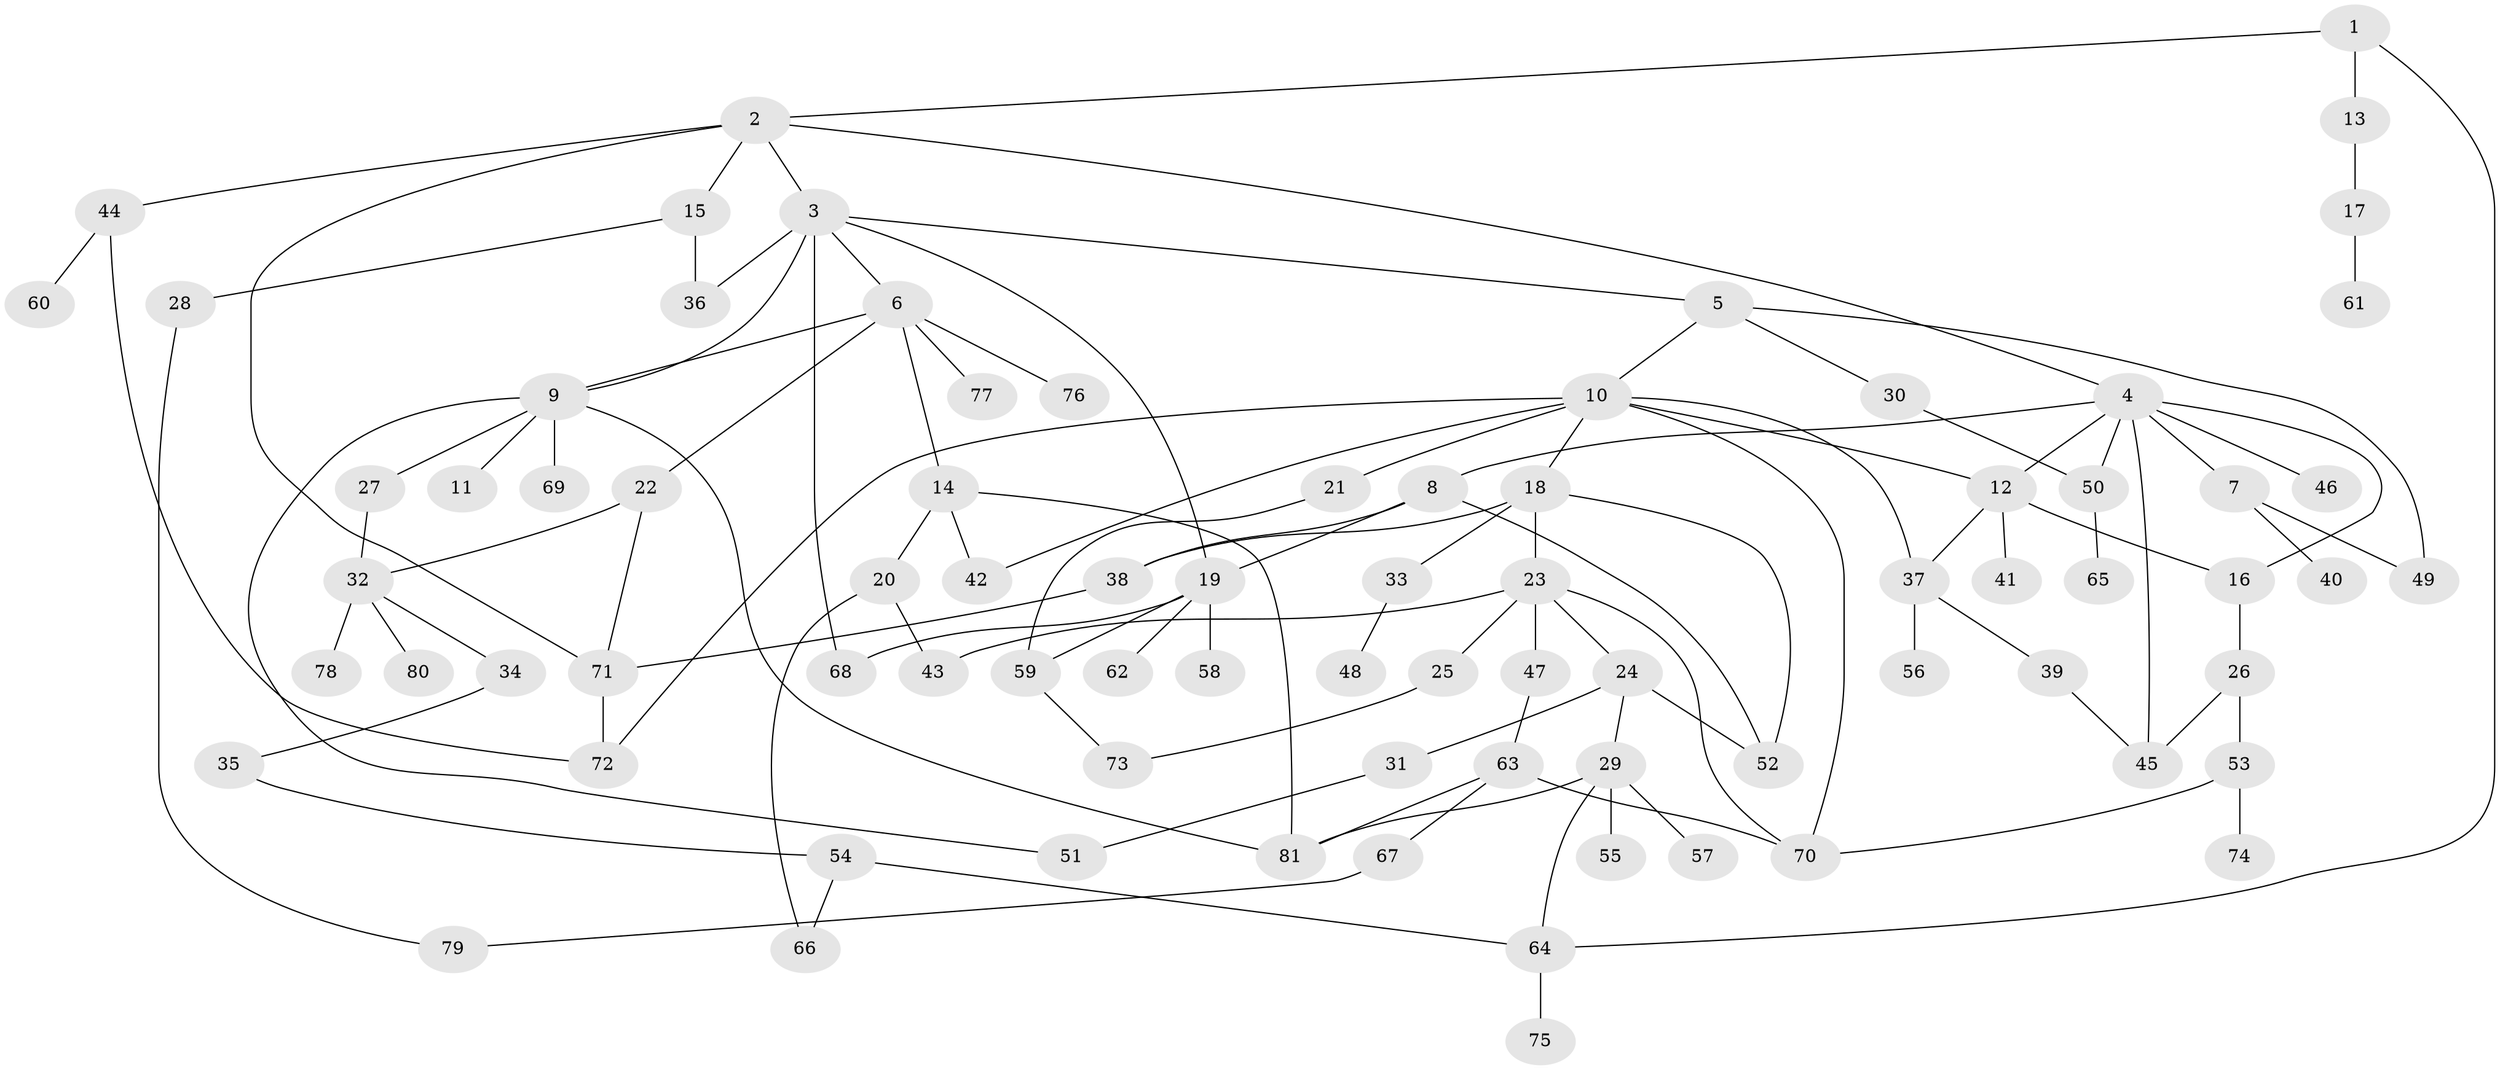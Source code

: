 // Generated by graph-tools (version 1.1) at 2025/34/03/09/25 02:34:03]
// undirected, 81 vertices, 114 edges
graph export_dot {
graph [start="1"]
  node [color=gray90,style=filled];
  1;
  2;
  3;
  4;
  5;
  6;
  7;
  8;
  9;
  10;
  11;
  12;
  13;
  14;
  15;
  16;
  17;
  18;
  19;
  20;
  21;
  22;
  23;
  24;
  25;
  26;
  27;
  28;
  29;
  30;
  31;
  32;
  33;
  34;
  35;
  36;
  37;
  38;
  39;
  40;
  41;
  42;
  43;
  44;
  45;
  46;
  47;
  48;
  49;
  50;
  51;
  52;
  53;
  54;
  55;
  56;
  57;
  58;
  59;
  60;
  61;
  62;
  63;
  64;
  65;
  66;
  67;
  68;
  69;
  70;
  71;
  72;
  73;
  74;
  75;
  76;
  77;
  78;
  79;
  80;
  81;
  1 -- 2;
  1 -- 13;
  1 -- 64;
  2 -- 3;
  2 -- 4;
  2 -- 15;
  2 -- 44;
  2 -- 71;
  3 -- 5;
  3 -- 6;
  3 -- 19;
  3 -- 36;
  3 -- 68;
  3 -- 9;
  4 -- 7;
  4 -- 8;
  4 -- 12;
  4 -- 46;
  4 -- 16;
  4 -- 45;
  4 -- 50;
  5 -- 10;
  5 -- 30;
  5 -- 49;
  6 -- 9;
  6 -- 14;
  6 -- 22;
  6 -- 76;
  6 -- 77;
  7 -- 40;
  7 -- 49;
  8 -- 38;
  8 -- 52;
  8 -- 19;
  9 -- 11;
  9 -- 27;
  9 -- 51;
  9 -- 69;
  9 -- 81;
  10 -- 18;
  10 -- 21;
  10 -- 37;
  10 -- 42;
  10 -- 12;
  10 -- 70;
  10 -- 72;
  12 -- 16;
  12 -- 41;
  12 -- 37;
  13 -- 17;
  14 -- 20;
  14 -- 81;
  14 -- 42;
  15 -- 28;
  15 -- 36;
  16 -- 26;
  17 -- 61;
  18 -- 23;
  18 -- 33;
  18 -- 52;
  18 -- 38;
  19 -- 58;
  19 -- 59;
  19 -- 62;
  19 -- 68;
  20 -- 43;
  20 -- 66;
  21 -- 59;
  22 -- 32;
  22 -- 71;
  23 -- 24;
  23 -- 25;
  23 -- 43;
  23 -- 47;
  23 -- 70;
  24 -- 29;
  24 -- 31;
  24 -- 52;
  25 -- 73;
  26 -- 45;
  26 -- 53;
  27 -- 32;
  28 -- 79;
  29 -- 55;
  29 -- 57;
  29 -- 64;
  29 -- 81;
  30 -- 50;
  31 -- 51;
  32 -- 34;
  32 -- 78;
  32 -- 80;
  33 -- 48;
  34 -- 35;
  35 -- 54;
  37 -- 39;
  37 -- 56;
  38 -- 71;
  39 -- 45;
  44 -- 60;
  44 -- 72;
  47 -- 63;
  50 -- 65;
  53 -- 74;
  53 -- 70;
  54 -- 66;
  54 -- 64;
  59 -- 73;
  63 -- 67;
  63 -- 70;
  63 -- 81;
  64 -- 75;
  67 -- 79;
  71 -- 72;
}
